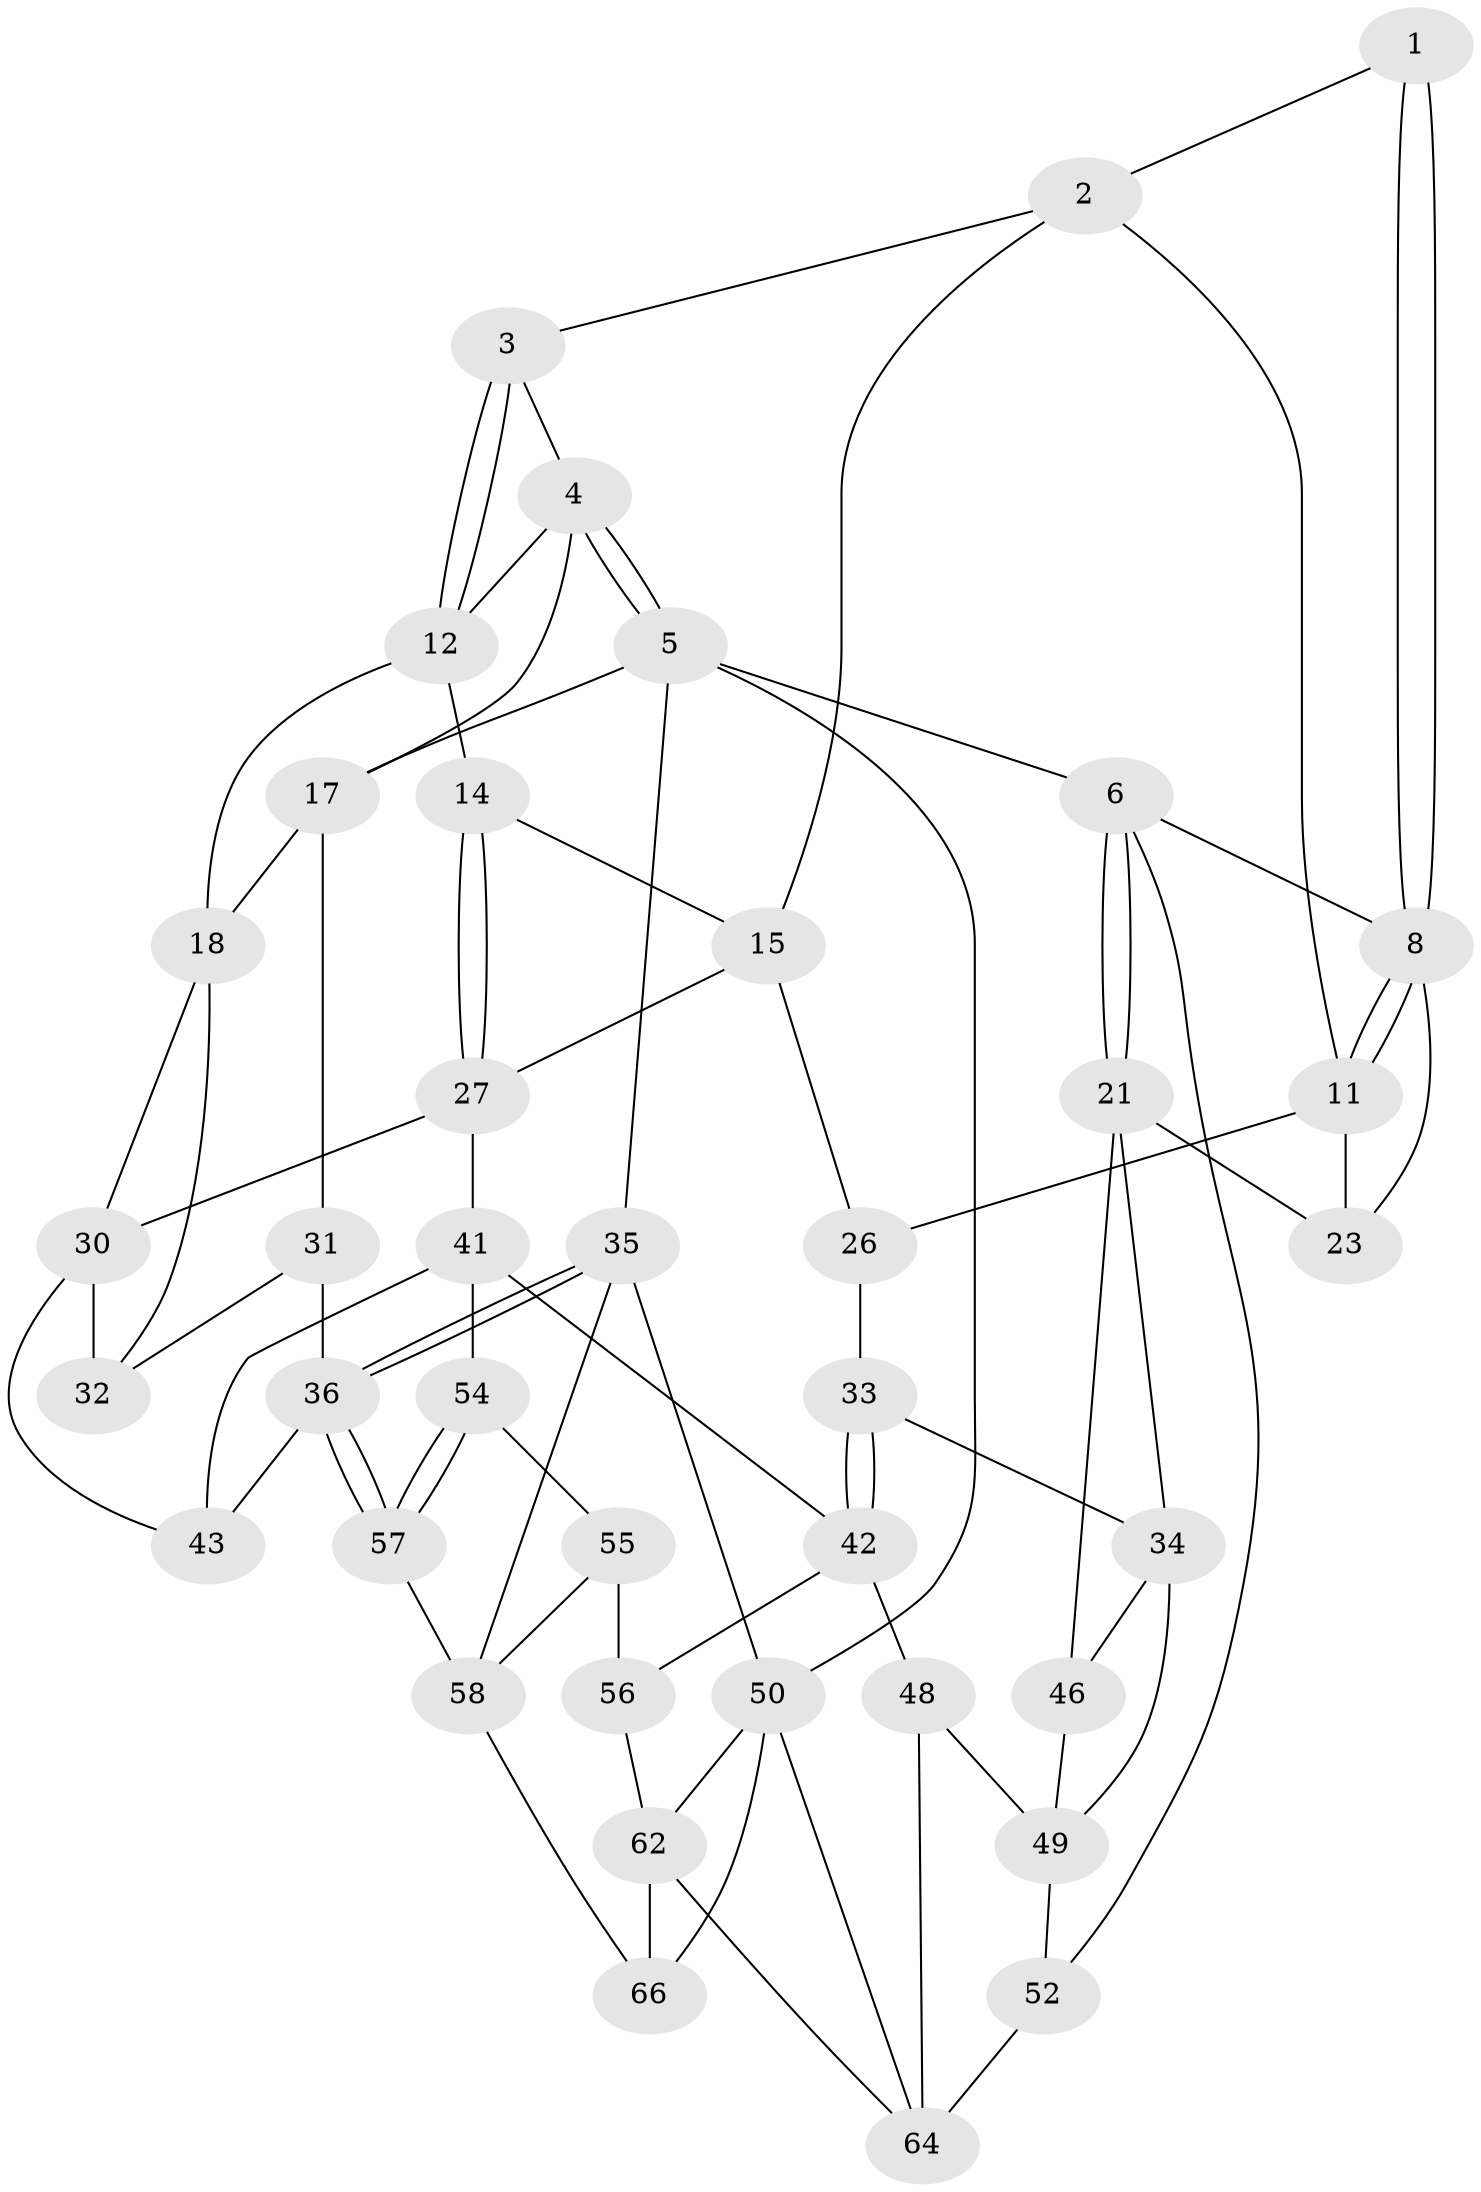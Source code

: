 // original degree distribution, {3: 0.029850746268656716, 4: 0.208955223880597, 5: 0.5970149253731343, 6: 0.16417910447761194}
// Generated by graph-tools (version 1.1) at 2025/11/02/27/25 16:11:55]
// undirected, 40 vertices, 82 edges
graph export_dot {
graph [start="1"]
  node [color=gray90,style=filled];
  1 [pos="+0.5467388651569045+0"];
  2 [pos="+0.593637854839314+0",super="+10"];
  3 [pos="+0.7129164995400493+0"];
  4 [pos="+1+0",super="+16"];
  5 [pos="+1+0",super="+19"];
  6 [pos="+0+0",super="+7"];
  8 [pos="+0.42606777657971473+0.15219040236305498",super="+9"];
  11 [pos="+0.4836829751463269+0.18319155437812867",super="+24"];
  12 [pos="+0.8253508251841065+0.08476824627543572",super="+13"];
  14 [pos="+0.6753763946187883+0.1968699394829591"];
  15 [pos="+0.6307268923876826+0.18210744800018527",super="+25"];
  17 [pos="+0.9517146422565949+0.18471550694740782",super="+20"];
  18 [pos="+0.7823137252459725+0.25676188560781626",super="+29"];
  21 [pos="+0+0.2708359864150643",super="+22"];
  23 [pos="+0.26469006967093556+0.15649319083269897"];
  26 [pos="+0.45181319536137793+0.3064828107863788"];
  27 [pos="+0.6873797586683619+0.3790267059750752",super="+28"];
  30 [pos="+0.7641324883229612+0.35783777692319735",super="+40"];
  31 [pos="+1+0.2215399015455894",super="+38"];
  32 [pos="+0.8422595447523779+0.31884448071535354",super="+39"];
  33 [pos="+0.37499832557517204+0.3483806312444912"];
  34 [pos="+0.19539545891156024+0.30182408040137665",super="+45"];
  35 [pos="+1+0.6976455150819955",super="+51"];
  36 [pos="+1+0.651556250366827",super="+37"];
  41 [pos="+0.5833809959355354+0.4946605212578171",super="+44"];
  42 [pos="+0.4141889703819743+0.5800654036436442",super="+47"];
  43 [pos="+0.8287867074225097+0.5802952324812956"];
  46 [pos="+0+0.3876151543687099"];
  48 [pos="+0.31597156067665805+0.6662527692172744"];
  49 [pos="+0.28900863718341624+0.6462303455803481",super="+53"];
  50 [pos="+1+1",super="+67"];
  52 [pos="+0+0.7502469014835544"];
  54 [pos="+0.7064859587448089+0.6625456107820297"];
  55 [pos="+0.6985739756003372+0.6680534249929592",super="+60"];
  56 [pos="+0.4966809904915557+0.7523570563869145",super="+61"];
  57 [pos="+0.7374402091987142+0.7719877541329343"];
  58 [pos="+0.7477790653751114+0.8200031239715581",super="+59"];
  62 [pos="+0.5432102024477157+0.8790882488123585",super="+63"];
  64 [pos="+0.2749010395591156+1",super="+65"];
  66 [pos="+0.7029643314701647+0.9820020063242404"];
  1 -- 2;
  1 -- 8;
  1 -- 8;
  2 -- 3;
  2 -- 11;
  2 -- 15;
  3 -- 4;
  3 -- 12;
  3 -- 12;
  4 -- 5;
  4 -- 5;
  4 -- 17;
  4 -- 12;
  5 -- 6;
  5 -- 50;
  5 -- 17;
  5 -- 35;
  6 -- 21;
  6 -- 21;
  6 -- 52;
  6 -- 8;
  8 -- 11;
  8 -- 11;
  8 -- 23;
  11 -- 26;
  11 -- 23;
  12 -- 18;
  12 -- 14;
  14 -- 15;
  14 -- 27;
  14 -- 27;
  15 -- 26;
  15 -- 27;
  17 -- 18;
  17 -- 31;
  18 -- 32;
  18 -- 30;
  21 -- 46;
  21 -- 34;
  21 -- 23;
  26 -- 33;
  27 -- 30;
  27 -- 41;
  30 -- 43;
  30 -- 32;
  31 -- 32 [weight=2];
  31 -- 36;
  33 -- 34;
  33 -- 42;
  33 -- 42;
  34 -- 49;
  34 -- 46;
  35 -- 36;
  35 -- 36;
  35 -- 50;
  35 -- 58;
  36 -- 57;
  36 -- 57;
  36 -- 43;
  41 -- 42;
  41 -- 43;
  41 -- 54;
  42 -- 48;
  42 -- 56;
  46 -- 49;
  48 -- 49;
  48 -- 64;
  49 -- 52;
  50 -- 64;
  50 -- 66;
  50 -- 62;
  52 -- 64 [weight=2];
  54 -- 55;
  54 -- 57;
  54 -- 57;
  55 -- 56 [weight=2];
  55 -- 58;
  56 -- 62;
  57 -- 58;
  58 -- 66;
  62 -- 66;
  62 -- 64;
}
